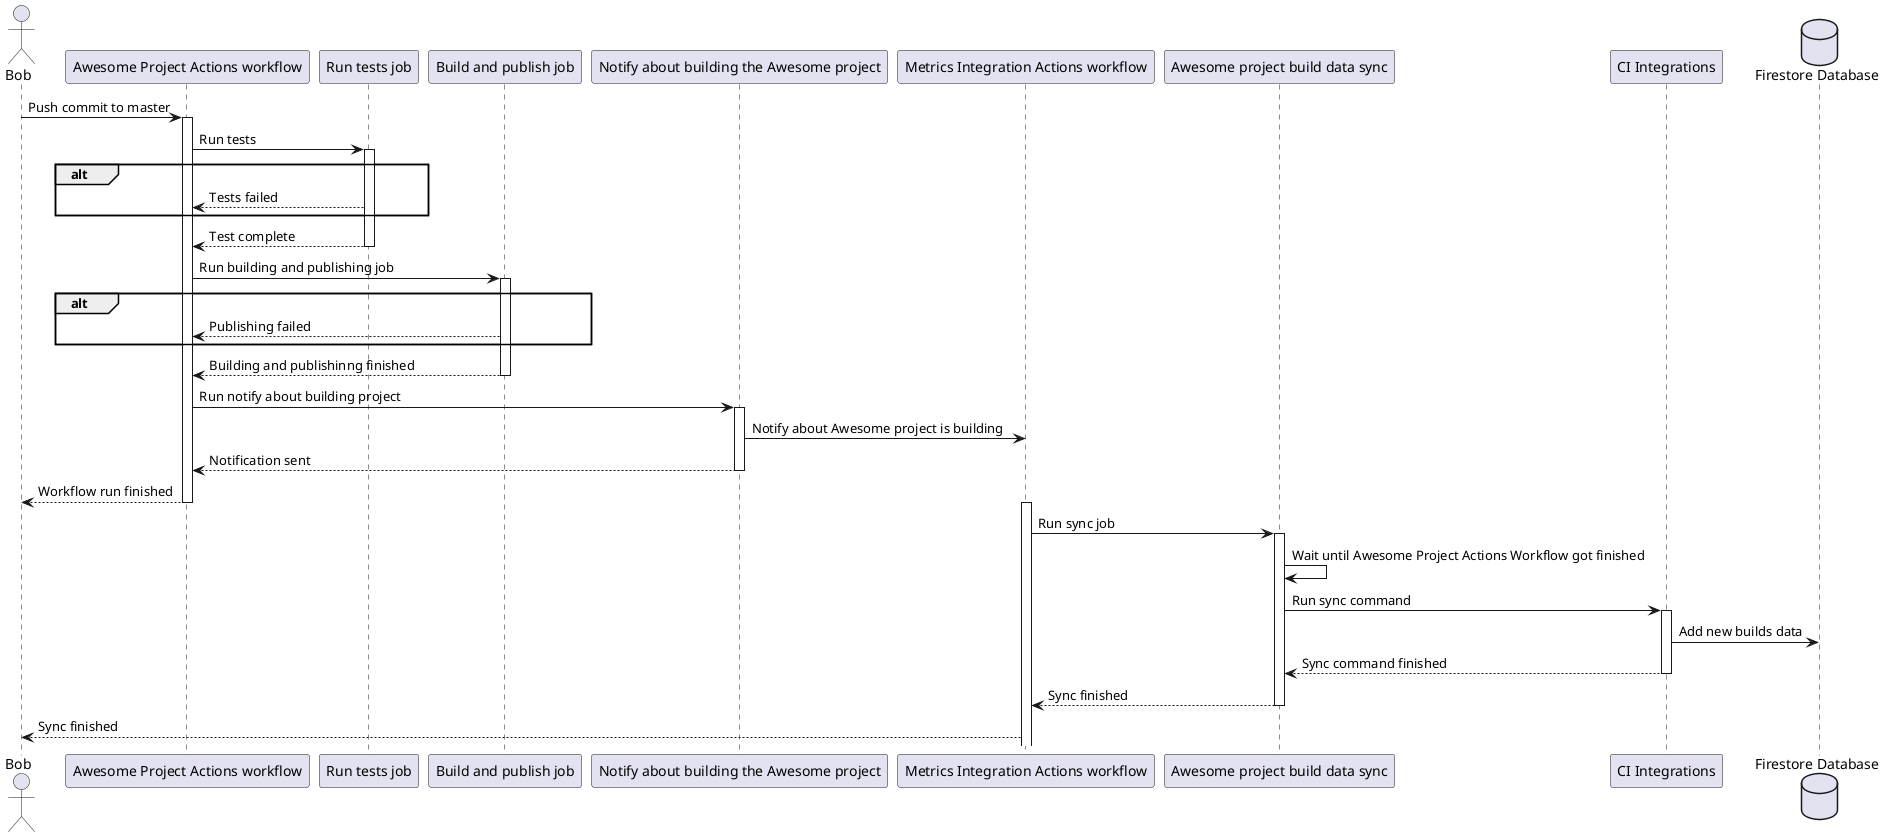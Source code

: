 @startuml github_actions_sequence_diagram

actor Bob

participant "Awesome Project Actions workflow" as AwesomeWorkflow
participant "Run tests job" as RunTests
participant "Build and publish job" as BuildAndPublish
participant "Notify about building the Awesome project" as NotifyBuilding

participant "Metrics Integration Actions workflow" as IntegrationsWorkflow
participant "Awesome project build data sync" as AwesomeSync
participant "CI Integrations" as CiIntegrations

database "Firestore Database" as Firestore


Bob -> AwesomeWorkflow : Push commit to master
activate AwesomeWorkflow
AwesomeWorkflow -> RunTests : Run tests
activate  RunTests
alt 
    RunTests --> AwesomeWorkflow : Tests failed
end 
return Test complete 
AwesomeWorkflow  -> BuildAndPublish : Run building and publishing job
activate BuildAndPublish
alt 
    BuildAndPublish --> AwesomeWorkflow : Publishing failed
end
return Building and publishinng finished
AwesomeWorkflow -> NotifyBuilding : Run notify about building project
activate NotifyBuilding
NotifyBuilding -> IntegrationsWorkflow : Notify about Awesome project is building
return Notification sent 
return Workflow run finished
activate IntegrationsWorkflow
IntegrationsWorkflow -> AwesomeSync : Run sync job
activate AwesomeSync
AwesomeSync -> AwesomeSync : Wait until Awesome Project Actions Workflow got finished
AwesomeSync -> CiIntegrations : Run sync command
activate CiIntegrations
CiIntegrations -> Firestore : Add new builds data
return Sync command finished
return Sync finished
IntegrationsWorkflow --> Bob : Sync finished

@enduml
